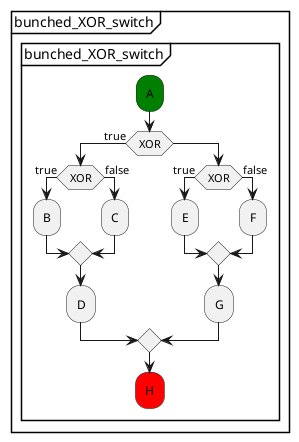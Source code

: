 @startuml
partition "bunched_XOR_switch" {
    group "bunched_XOR_switch"
        #green:A;
        if (XOR) then (true)
            if (XOR) then (true)
                :B;
            else (false)
                :C;
            endif
            :D;
        else
            if (XOR) then (true)
                :E;
            else (false)
                :F;
            endif
            :G;
        endif
        #red:H;
    end group
}
@enduml